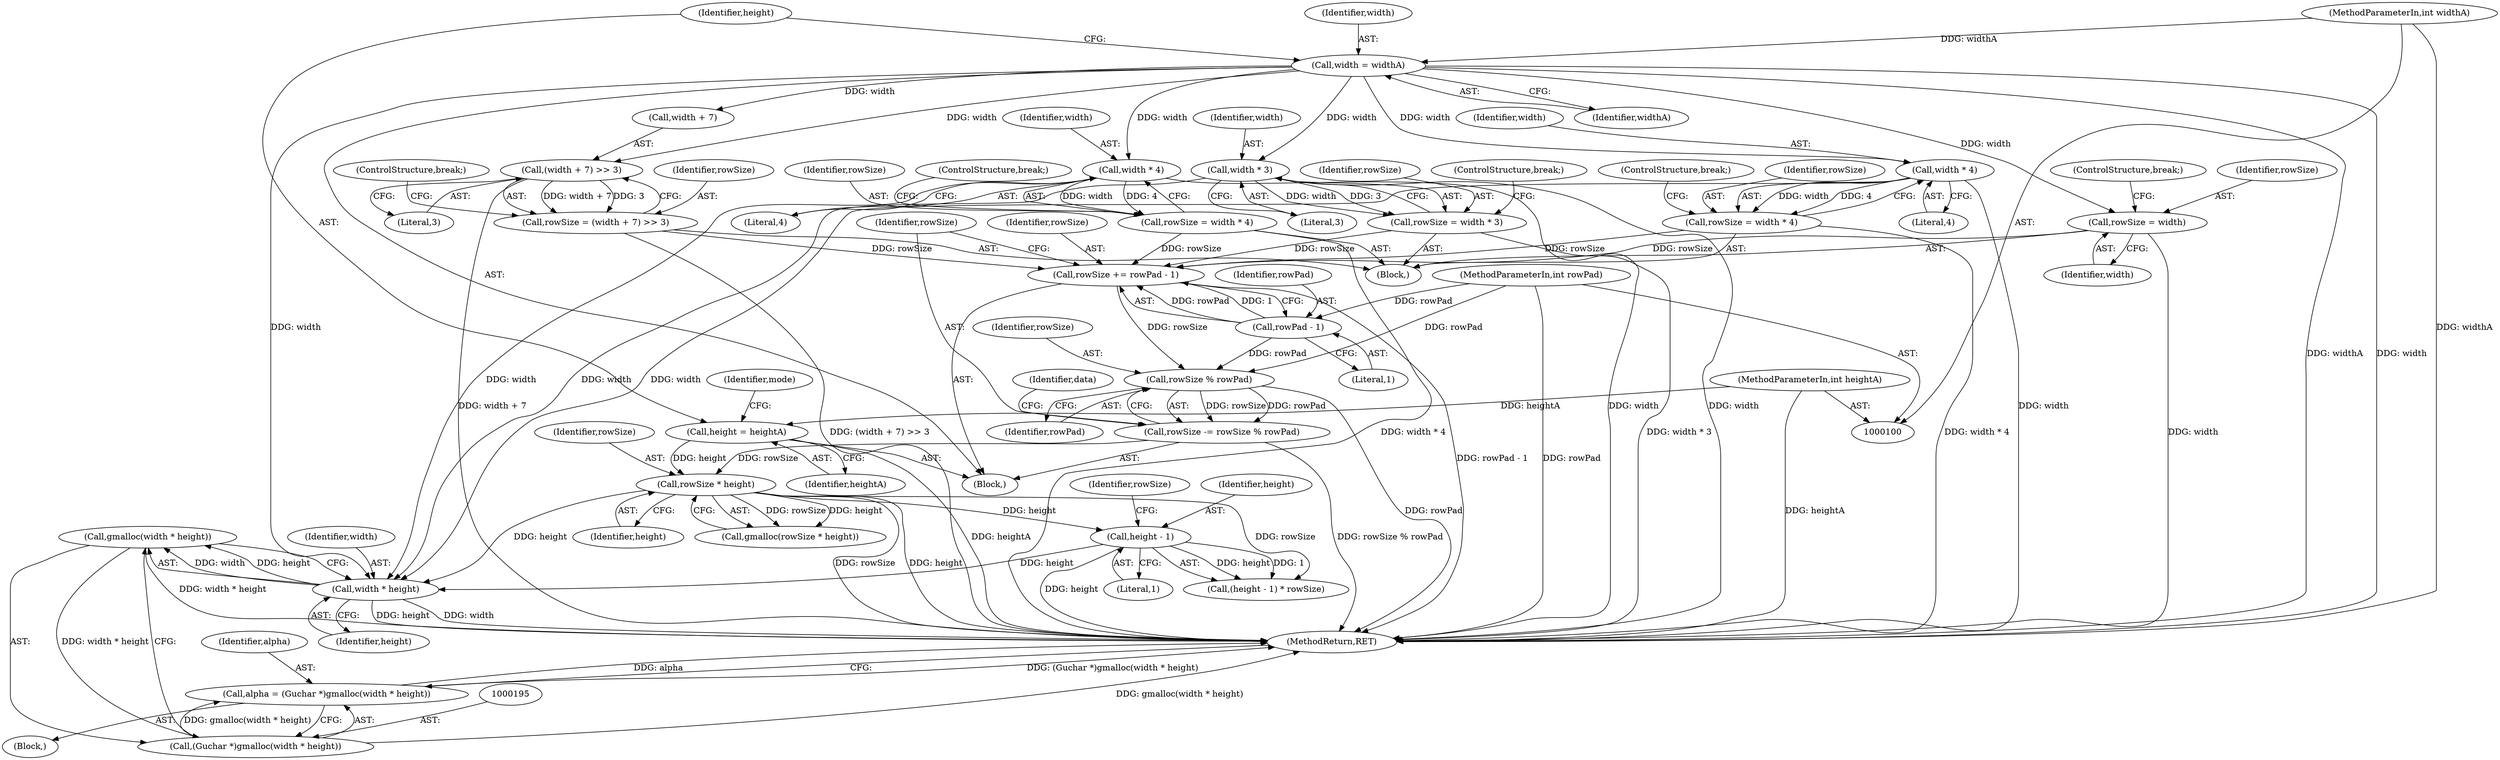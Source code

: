 digraph "1_poppler_9cf2325fb22f812b31858e519411f57747d39bd8_2@API" {
"1000196" [label="(Call,gmalloc(width * height))"];
"1000197" [label="(Call,width * height)"];
"1000152" [label="(Call,width * 4)"];
"1000108" [label="(Call,width = widthA)"];
"1000101" [label="(MethodParameterIn,int widthA)"];
"1000145" [label="(Call,width * 4)"];
"1000138" [label="(Call,width * 3)"];
"1000181" [label="(Call,height - 1)"];
"1000171" [label="(Call,rowSize * height)"];
"1000161" [label="(Call,rowSize -= rowSize % rowPad)"];
"1000163" [label="(Call,rowSize % rowPad)"];
"1000156" [label="(Call,rowSize += rowPad - 1)"];
"1000158" [label="(Call,rowPad - 1)"];
"1000103" [label="(MethodParameterIn,int rowPad)"];
"1000150" [label="(Call,rowSize = width * 4)"];
"1000143" [label="(Call,rowSize = width * 4)"];
"1000121" [label="(Call,rowSize = (width + 7) >> 3)"];
"1000123" [label="(Call,(width + 7) >> 3)"];
"1000136" [label="(Call,rowSize = width * 3)"];
"1000130" [label="(Call,rowSize = width)"];
"1000111" [label="(Call,height = heightA)"];
"1000102" [label="(MethodParameterIn,int heightA)"];
"1000194" [label="(Call,(Guchar *)gmalloc(width * height))"];
"1000192" [label="(Call,alpha = (Guchar *)gmalloc(width * height))"];
"1000165" [label="(Identifier,rowPad)"];
"1000140" [label="(Literal,3)"];
"1000197" [label="(Call,width * height)"];
"1000191" [label="(Block,)"];
"1000146" [label="(Identifier,width)"];
"1000112" [label="(Identifier,height)"];
"1000164" [label="(Identifier,rowSize)"];
"1000139" [label="(Identifier,width)"];
"1000122" [label="(Identifier,rowSize)"];
"1000183" [label="(Literal,1)"];
"1000113" [label="(Identifier,heightA)"];
"1000170" [label="(Call,gmalloc(rowSize * height))"];
"1000194" [label="(Call,(Guchar *)gmalloc(width * height))"];
"1000180" [label="(Call,(height - 1) * rowSize)"];
"1000152" [label="(Call,width * 4)"];
"1000101" [label="(MethodParameterIn,int widthA)"];
"1000111" [label="(Call,height = heightA)"];
"1000144" [label="(Identifier,rowSize)"];
"1000148" [label="(ControlStructure,break;)"];
"1000192" [label="(Call,alpha = (Guchar *)gmalloc(width * height))"];
"1000160" [label="(Literal,1)"];
"1000147" [label="(Literal,4)"];
"1000173" [label="(Identifier,height)"];
"1000163" [label="(Call,rowSize % rowPad)"];
"1000128" [label="(ControlStructure,break;)"];
"1000108" [label="(Call,width = widthA)"];
"1000205" [label="(MethodReturn,RET)"];
"1000107" [label="(Block,)"];
"1000158" [label="(Call,rowPad - 1)"];
"1000198" [label="(Identifier,width)"];
"1000133" [label="(ControlStructure,break;)"];
"1000154" [label="(Literal,4)"];
"1000103" [label="(MethodParameterIn,int rowPad)"];
"1000151" [label="(Identifier,rowSize)"];
"1000109" [label="(Identifier,width)"];
"1000181" [label="(Call,height - 1)"];
"1000110" [label="(Identifier,widthA)"];
"1000193" [label="(Identifier,alpha)"];
"1000171" [label="(Call,rowSize * height)"];
"1000150" [label="(Call,rowSize = width * 4)"];
"1000136" [label="(Call,rowSize = width * 3)"];
"1000131" [label="(Identifier,rowSize)"];
"1000199" [label="(Identifier,height)"];
"1000138" [label="(Call,width * 3)"];
"1000115" [label="(Identifier,mode)"];
"1000137" [label="(Identifier,rowSize)"];
"1000167" [label="(Identifier,data)"];
"1000162" [label="(Identifier,rowSize)"];
"1000153" [label="(Identifier,width)"];
"1000121" [label="(Call,rowSize = (width + 7) >> 3)"];
"1000143" [label="(Call,rowSize = width * 4)"];
"1000155" [label="(ControlStructure,break;)"];
"1000123" [label="(Call,(width + 7) >> 3)"];
"1000130" [label="(Call,rowSize = width)"];
"1000102" [label="(MethodParameterIn,int heightA)"];
"1000161" [label="(Call,rowSize -= rowSize % rowPad)"];
"1000157" [label="(Identifier,rowSize)"];
"1000156" [label="(Call,rowSize += rowPad - 1)"];
"1000132" [label="(Identifier,width)"];
"1000196" [label="(Call,gmalloc(width * height))"];
"1000184" [label="(Identifier,rowSize)"];
"1000127" [label="(Literal,3)"];
"1000159" [label="(Identifier,rowPad)"];
"1000124" [label="(Call,width + 7)"];
"1000141" [label="(ControlStructure,break;)"];
"1000182" [label="(Identifier,height)"];
"1000119" [label="(Block,)"];
"1000172" [label="(Identifier,rowSize)"];
"1000145" [label="(Call,width * 4)"];
"1000196" -> "1000194"  [label="AST: "];
"1000196" -> "1000197"  [label="CFG: "];
"1000197" -> "1000196"  [label="AST: "];
"1000194" -> "1000196"  [label="CFG: "];
"1000196" -> "1000205"  [label="DDG: width * height"];
"1000196" -> "1000194"  [label="DDG: width * height"];
"1000197" -> "1000196"  [label="DDG: width"];
"1000197" -> "1000196"  [label="DDG: height"];
"1000197" -> "1000199"  [label="CFG: "];
"1000198" -> "1000197"  [label="AST: "];
"1000199" -> "1000197"  [label="AST: "];
"1000197" -> "1000205"  [label="DDG: height"];
"1000197" -> "1000205"  [label="DDG: width"];
"1000152" -> "1000197"  [label="DDG: width"];
"1000145" -> "1000197"  [label="DDG: width"];
"1000108" -> "1000197"  [label="DDG: width"];
"1000138" -> "1000197"  [label="DDG: width"];
"1000181" -> "1000197"  [label="DDG: height"];
"1000171" -> "1000197"  [label="DDG: height"];
"1000152" -> "1000150"  [label="AST: "];
"1000152" -> "1000154"  [label="CFG: "];
"1000153" -> "1000152"  [label="AST: "];
"1000154" -> "1000152"  [label="AST: "];
"1000150" -> "1000152"  [label="CFG: "];
"1000152" -> "1000205"  [label="DDG: width"];
"1000152" -> "1000150"  [label="DDG: width"];
"1000152" -> "1000150"  [label="DDG: 4"];
"1000108" -> "1000152"  [label="DDG: width"];
"1000108" -> "1000107"  [label="AST: "];
"1000108" -> "1000110"  [label="CFG: "];
"1000109" -> "1000108"  [label="AST: "];
"1000110" -> "1000108"  [label="AST: "];
"1000112" -> "1000108"  [label="CFG: "];
"1000108" -> "1000205"  [label="DDG: widthA"];
"1000108" -> "1000205"  [label="DDG: width"];
"1000101" -> "1000108"  [label="DDG: widthA"];
"1000108" -> "1000123"  [label="DDG: width"];
"1000108" -> "1000124"  [label="DDG: width"];
"1000108" -> "1000130"  [label="DDG: width"];
"1000108" -> "1000138"  [label="DDG: width"];
"1000108" -> "1000145"  [label="DDG: width"];
"1000101" -> "1000100"  [label="AST: "];
"1000101" -> "1000205"  [label="DDG: widthA"];
"1000145" -> "1000143"  [label="AST: "];
"1000145" -> "1000147"  [label="CFG: "];
"1000146" -> "1000145"  [label="AST: "];
"1000147" -> "1000145"  [label="AST: "];
"1000143" -> "1000145"  [label="CFG: "];
"1000145" -> "1000205"  [label="DDG: width"];
"1000145" -> "1000143"  [label="DDG: width"];
"1000145" -> "1000143"  [label="DDG: 4"];
"1000138" -> "1000136"  [label="AST: "];
"1000138" -> "1000140"  [label="CFG: "];
"1000139" -> "1000138"  [label="AST: "];
"1000140" -> "1000138"  [label="AST: "];
"1000136" -> "1000138"  [label="CFG: "];
"1000138" -> "1000205"  [label="DDG: width"];
"1000138" -> "1000136"  [label="DDG: width"];
"1000138" -> "1000136"  [label="DDG: 3"];
"1000181" -> "1000180"  [label="AST: "];
"1000181" -> "1000183"  [label="CFG: "];
"1000182" -> "1000181"  [label="AST: "];
"1000183" -> "1000181"  [label="AST: "];
"1000184" -> "1000181"  [label="CFG: "];
"1000181" -> "1000205"  [label="DDG: height"];
"1000181" -> "1000180"  [label="DDG: height"];
"1000181" -> "1000180"  [label="DDG: 1"];
"1000171" -> "1000181"  [label="DDG: height"];
"1000171" -> "1000170"  [label="AST: "];
"1000171" -> "1000173"  [label="CFG: "];
"1000172" -> "1000171"  [label="AST: "];
"1000173" -> "1000171"  [label="AST: "];
"1000170" -> "1000171"  [label="CFG: "];
"1000171" -> "1000205"  [label="DDG: rowSize"];
"1000171" -> "1000205"  [label="DDG: height"];
"1000171" -> "1000170"  [label="DDG: rowSize"];
"1000171" -> "1000170"  [label="DDG: height"];
"1000161" -> "1000171"  [label="DDG: rowSize"];
"1000111" -> "1000171"  [label="DDG: height"];
"1000171" -> "1000180"  [label="DDG: rowSize"];
"1000161" -> "1000107"  [label="AST: "];
"1000161" -> "1000163"  [label="CFG: "];
"1000162" -> "1000161"  [label="AST: "];
"1000163" -> "1000161"  [label="AST: "];
"1000167" -> "1000161"  [label="CFG: "];
"1000161" -> "1000205"  [label="DDG: rowSize % rowPad"];
"1000163" -> "1000161"  [label="DDG: rowSize"];
"1000163" -> "1000161"  [label="DDG: rowPad"];
"1000163" -> "1000165"  [label="CFG: "];
"1000164" -> "1000163"  [label="AST: "];
"1000165" -> "1000163"  [label="AST: "];
"1000163" -> "1000205"  [label="DDG: rowPad"];
"1000156" -> "1000163"  [label="DDG: rowSize"];
"1000158" -> "1000163"  [label="DDG: rowPad"];
"1000103" -> "1000163"  [label="DDG: rowPad"];
"1000156" -> "1000107"  [label="AST: "];
"1000156" -> "1000158"  [label="CFG: "];
"1000157" -> "1000156"  [label="AST: "];
"1000158" -> "1000156"  [label="AST: "];
"1000162" -> "1000156"  [label="CFG: "];
"1000156" -> "1000205"  [label="DDG: rowPad - 1"];
"1000158" -> "1000156"  [label="DDG: rowPad"];
"1000158" -> "1000156"  [label="DDG: 1"];
"1000150" -> "1000156"  [label="DDG: rowSize"];
"1000143" -> "1000156"  [label="DDG: rowSize"];
"1000121" -> "1000156"  [label="DDG: rowSize"];
"1000136" -> "1000156"  [label="DDG: rowSize"];
"1000130" -> "1000156"  [label="DDG: rowSize"];
"1000158" -> "1000160"  [label="CFG: "];
"1000159" -> "1000158"  [label="AST: "];
"1000160" -> "1000158"  [label="AST: "];
"1000103" -> "1000158"  [label="DDG: rowPad"];
"1000103" -> "1000100"  [label="AST: "];
"1000103" -> "1000205"  [label="DDG: rowPad"];
"1000150" -> "1000119"  [label="AST: "];
"1000151" -> "1000150"  [label="AST: "];
"1000155" -> "1000150"  [label="CFG: "];
"1000150" -> "1000205"  [label="DDG: width * 4"];
"1000143" -> "1000119"  [label="AST: "];
"1000144" -> "1000143"  [label="AST: "];
"1000148" -> "1000143"  [label="CFG: "];
"1000143" -> "1000205"  [label="DDG: width * 4"];
"1000121" -> "1000119"  [label="AST: "];
"1000121" -> "1000123"  [label="CFG: "];
"1000122" -> "1000121"  [label="AST: "];
"1000123" -> "1000121"  [label="AST: "];
"1000128" -> "1000121"  [label="CFG: "];
"1000121" -> "1000205"  [label="DDG: (width + 7) >> 3"];
"1000123" -> "1000121"  [label="DDG: width + 7"];
"1000123" -> "1000121"  [label="DDG: 3"];
"1000123" -> "1000127"  [label="CFG: "];
"1000124" -> "1000123"  [label="AST: "];
"1000127" -> "1000123"  [label="AST: "];
"1000123" -> "1000205"  [label="DDG: width + 7"];
"1000136" -> "1000119"  [label="AST: "];
"1000137" -> "1000136"  [label="AST: "];
"1000141" -> "1000136"  [label="CFG: "];
"1000136" -> "1000205"  [label="DDG: width * 3"];
"1000130" -> "1000119"  [label="AST: "];
"1000130" -> "1000132"  [label="CFG: "];
"1000131" -> "1000130"  [label="AST: "];
"1000132" -> "1000130"  [label="AST: "];
"1000133" -> "1000130"  [label="CFG: "];
"1000130" -> "1000205"  [label="DDG: width"];
"1000111" -> "1000107"  [label="AST: "];
"1000111" -> "1000113"  [label="CFG: "];
"1000112" -> "1000111"  [label="AST: "];
"1000113" -> "1000111"  [label="AST: "];
"1000115" -> "1000111"  [label="CFG: "];
"1000111" -> "1000205"  [label="DDG: heightA"];
"1000102" -> "1000111"  [label="DDG: heightA"];
"1000102" -> "1000100"  [label="AST: "];
"1000102" -> "1000205"  [label="DDG: heightA"];
"1000194" -> "1000192"  [label="AST: "];
"1000195" -> "1000194"  [label="AST: "];
"1000192" -> "1000194"  [label="CFG: "];
"1000194" -> "1000205"  [label="DDG: gmalloc(width * height)"];
"1000194" -> "1000192"  [label="DDG: gmalloc(width * height)"];
"1000192" -> "1000191"  [label="AST: "];
"1000193" -> "1000192"  [label="AST: "];
"1000205" -> "1000192"  [label="CFG: "];
"1000192" -> "1000205"  [label="DDG: (Guchar *)gmalloc(width * height)"];
"1000192" -> "1000205"  [label="DDG: alpha"];
}
